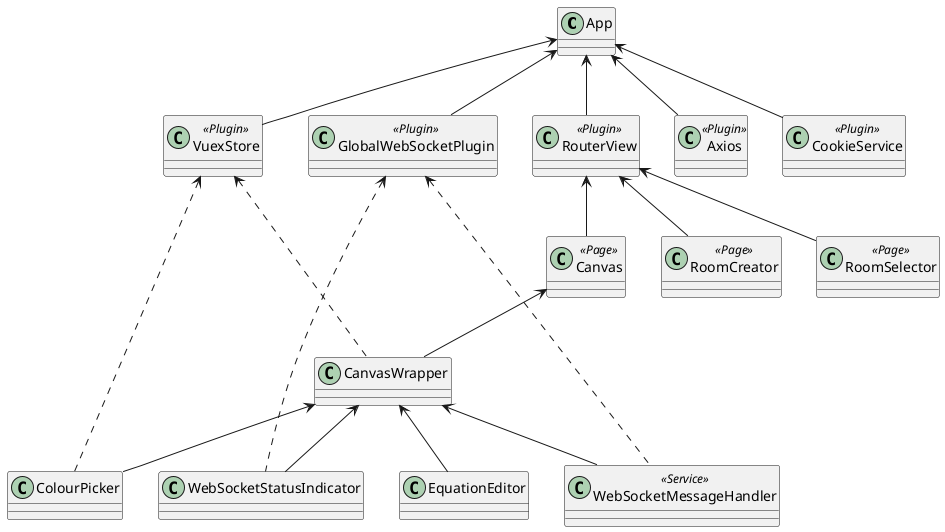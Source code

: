 @startuml Client Components

class App {}

class RouterView <<Plugin>> {}

class Canvas <<Page>> {}

class RoomCreator <<Page>> {}

class RoomSelector <<Page>> {}

class CanvasWrapper {}

class WebSocketStatusIndicator {}

class ColourPicker {}

class EquationEditor {}

class VuexStore <<Plugin>> {}

class GlobalWebSocketPlugin <<Plugin>> {}

class Axios <<Plugin>> {}

class CookieService <<Plugin>> {}

class WebSocketMessageHandler <<Service>> {}


VuexStore -[hidden]> GlobalWebSocketPlugin
GlobalWebSocketPlugin -[hidden]> RouterView
RouterView -[hidden]> Axios
Axios -[hidden]> CookieService

App <-- RouterView

App <-- VuexStore

App <-- Axios

App <-- CookieService

App <-- GlobalWebSocketPlugin

RouterView <-- Canvas

RouterView <-- RoomSelector

RouterView <-- RoomCreator

Canvas <-- CanvasWrapper

CanvasWrapper <-- WebSocketStatusIndicator

CanvasWrapper <-- ColourPicker

CanvasWrapper <-- EquationEditor

CanvasWrapper <-- WebSocketMessageHandler

VuexStore <.. CanvasWrapper

VuexStore <.. ColourPicker

GlobalWebSocketPlugin <.. WebSocketStatusIndicator

GlobalWebSocketPlugin <.. WebSocketMessageHandler

@enduml
